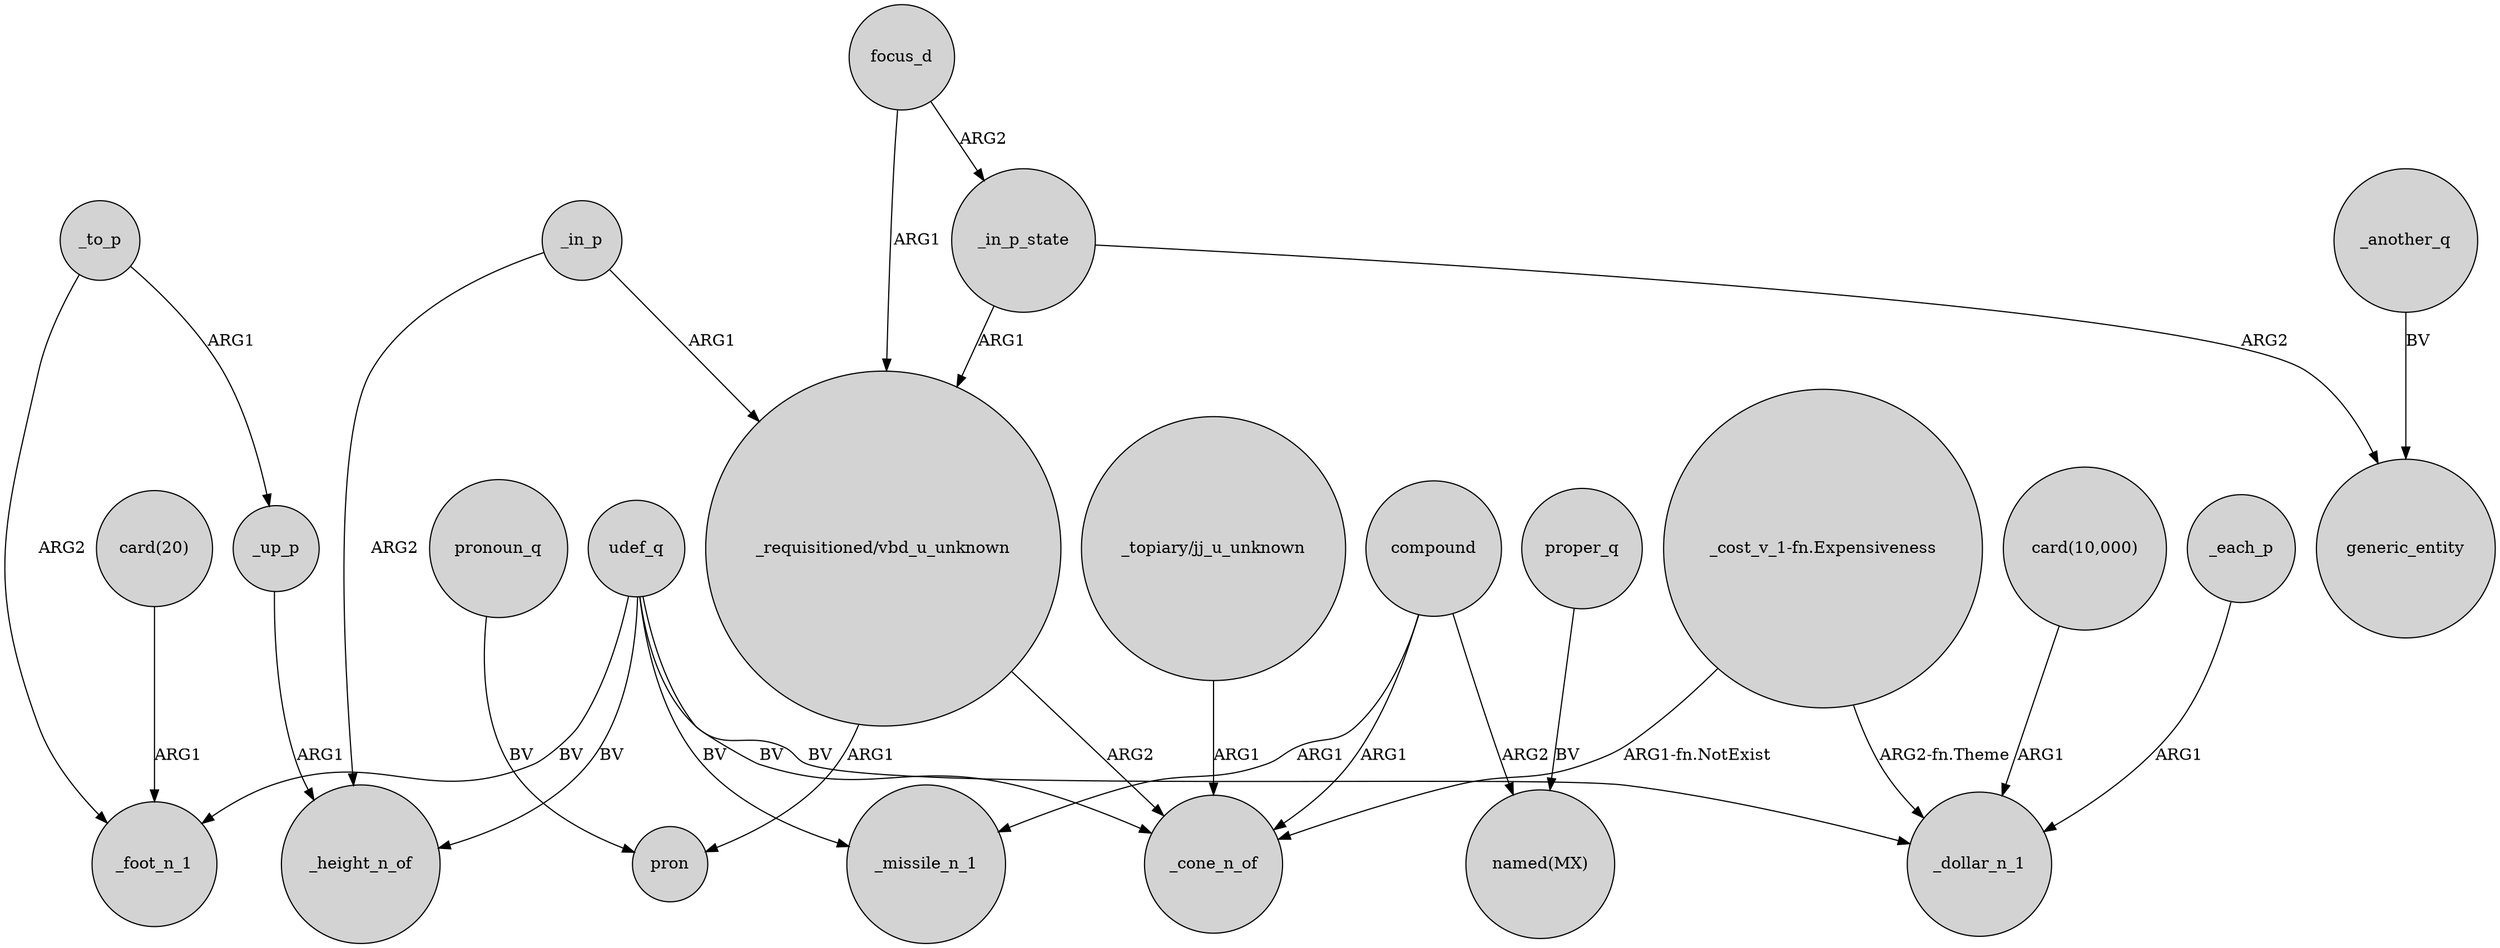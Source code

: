 digraph {
	node [shape=circle style=filled]
	udef_q -> _height_n_of [label=BV]
	focus_d -> _in_p_state [label=ARG2]
	_up_p -> _height_n_of [label=ARG1]
	_to_p -> _foot_n_1 [label=ARG2]
	_in_p -> "_requisitioned/vbd_u_unknown" [label=ARG1]
	compound -> _missile_n_1 [label=ARG1]
	focus_d -> "_requisitioned/vbd_u_unknown" [label=ARG1]
	"card(10,000)" -> _dollar_n_1 [label=ARG1]
	_to_p -> _up_p [label=ARG1]
	"_cost_v_1-fn.Expensiveness" -> _dollar_n_1 [label="ARG2-fn.Theme"]
	_another_q -> generic_entity [label=BV]
	pronoun_q -> pron [label=BV]
	"_requisitioned/vbd_u_unknown" -> pron [label=ARG1]
	udef_q -> _foot_n_1 [label=BV]
	udef_q -> _cone_n_of [label=BV]
	_in_p -> _height_n_of [label=ARG2]
	_in_p_state -> generic_entity [label=ARG2]
	compound -> "named(MX)" [label=ARG2]
	proper_q -> "named(MX)" [label=BV]
	"_cost_v_1-fn.Expensiveness" -> _cone_n_of [label="ARG1-fn.NotExist"]
	"_requisitioned/vbd_u_unknown" -> _cone_n_of [label=ARG2]
	"card(20)" -> _foot_n_1 [label=ARG1]
	_in_p_state -> "_requisitioned/vbd_u_unknown" [label=ARG1]
	compound -> _cone_n_of [label=ARG1]
	"_topiary/jj_u_unknown" -> _cone_n_of [label=ARG1]
	udef_q -> _missile_n_1 [label=BV]
	udef_q -> _dollar_n_1 [label=BV]
	_each_p -> _dollar_n_1 [label=ARG1]
}
